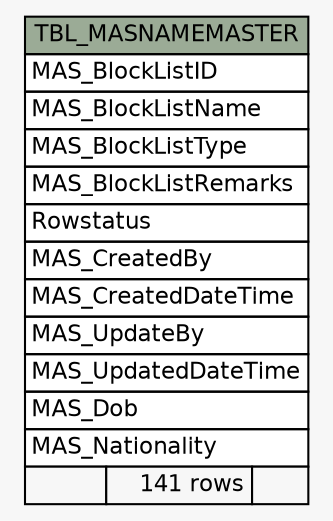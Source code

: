 // dot 2.38.0 on Windows 10 10.0
// SchemaSpy rev 590
digraph "TBL_MASNAMEMASTER" {
  graph [
    rankdir="RL"
    bgcolor="#f7f7f7"
    nodesep="0.18"
    ranksep="0.46"
    fontname="Helvetica"
    fontsize="11"
  ];
  node [
    fontname="Helvetica"
    fontsize="11"
    shape="plaintext"
  ];
  edge [
    arrowsize="0.8"
  ];
  "TBL_MASNAMEMASTER" [
    label=<
    <TABLE BORDER="0" CELLBORDER="1" CELLSPACING="0" BGCOLOR="#ffffff">
      <TR><TD COLSPAN="3" BGCOLOR="#9bab96" ALIGN="CENTER">TBL_MASNAMEMASTER</TD></TR>
      <TR><TD PORT="MAS_BlockListID" COLSPAN="3" ALIGN="LEFT">MAS_BlockListID</TD></TR>
      <TR><TD PORT="MAS_BlockListName" COLSPAN="3" ALIGN="LEFT">MAS_BlockListName</TD></TR>
      <TR><TD PORT="MAS_BlockListType" COLSPAN="3" ALIGN="LEFT">MAS_BlockListType</TD></TR>
      <TR><TD PORT="MAS_BlockListRemarks" COLSPAN="3" ALIGN="LEFT">MAS_BlockListRemarks</TD></TR>
      <TR><TD PORT="Rowstatus" COLSPAN="3" ALIGN="LEFT">Rowstatus</TD></TR>
      <TR><TD PORT="MAS_CreatedBy" COLSPAN="3" ALIGN="LEFT">MAS_CreatedBy</TD></TR>
      <TR><TD PORT="MAS_CreatedDateTime" COLSPAN="3" ALIGN="LEFT">MAS_CreatedDateTime</TD></TR>
      <TR><TD PORT="MAS_UpdateBy" COLSPAN="3" ALIGN="LEFT">MAS_UpdateBy</TD></TR>
      <TR><TD PORT="MAS_UpdatedDateTime" COLSPAN="3" ALIGN="LEFT">MAS_UpdatedDateTime</TD></TR>
      <TR><TD PORT="MAS_Dob" COLSPAN="3" ALIGN="LEFT">MAS_Dob</TD></TR>
      <TR><TD PORT="MAS_Nationality" COLSPAN="3" ALIGN="LEFT">MAS_Nationality</TD></TR>
      <TR><TD ALIGN="LEFT" BGCOLOR="#f7f7f7">  </TD><TD ALIGN="RIGHT" BGCOLOR="#f7f7f7">141 rows</TD><TD ALIGN="RIGHT" BGCOLOR="#f7f7f7">  </TD></TR>
    </TABLE>>
    URL="tables/TBL_MASNAMEMASTER.html"
    tooltip="TBL_MASNAMEMASTER"
  ];
}
